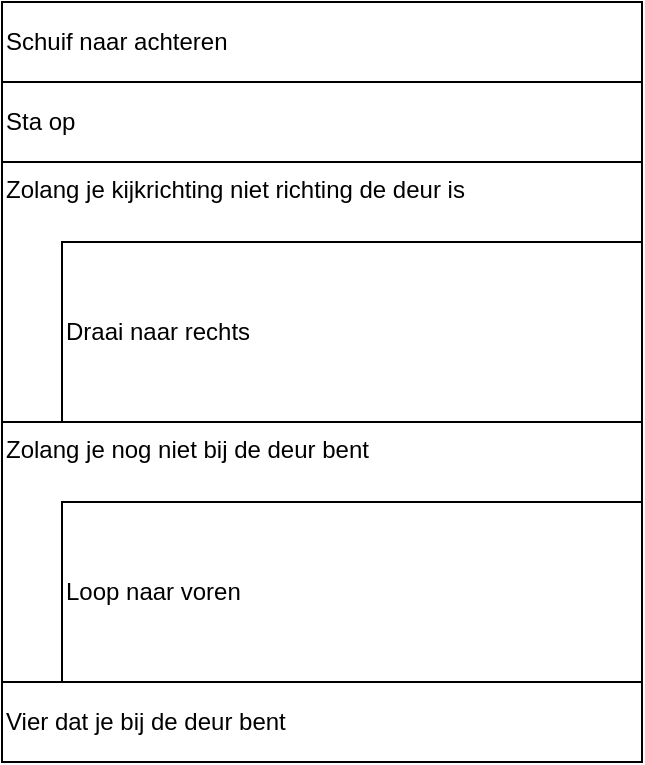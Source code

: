 <mxfile>
    <diagram id="3sMYhFay5E5r7XJijLnS" name="Page-1">
        <mxGraphModel dx="1188" dy="914" grid="1" gridSize="10" guides="1" tooltips="1" connect="1" arrows="1" fold="1" page="1" pageScale="1" pageWidth="850" pageHeight="1100" math="0" shadow="0">
            <root>
                <mxCell id="0"/>
                <mxCell id="1" parent="0"/>
                <mxCell id="5" value="Sta op" style="rounded=0;whiteSpace=wrap;html=1;align=left;" parent="1" vertex="1">
                    <mxGeometry x="280" y="240" width="320" height="40" as="geometry"/>
                </mxCell>
                <mxCell id="18" value="Schuif naar achteren" style="rounded=0;whiteSpace=wrap;html=1;align=left;" vertex="1" parent="1">
                    <mxGeometry x="280" y="200" width="320" height="40" as="geometry"/>
                </mxCell>
                <mxCell id="19" value="Zolang je kijkrichting niet richting de deur is" style="rounded=0;whiteSpace=wrap;html=1;align=left;verticalAlign=top;" vertex="1" parent="1">
                    <mxGeometry x="280" y="280" width="320" height="130" as="geometry"/>
                </mxCell>
                <mxCell id="20" value="Draai naar rechts" style="rounded=0;whiteSpace=wrap;html=1;align=left;" vertex="1" parent="1">
                    <mxGeometry x="310" y="320" width="290" height="90" as="geometry"/>
                </mxCell>
                <mxCell id="21" value="Zolang je nog niet bij de deur bent" style="rounded=0;whiteSpace=wrap;html=1;align=left;verticalAlign=top;" vertex="1" parent="1">
                    <mxGeometry x="280" y="410" width="320" height="130" as="geometry"/>
                </mxCell>
                <mxCell id="22" value="Loop naar voren" style="rounded=0;whiteSpace=wrap;html=1;align=left;" vertex="1" parent="1">
                    <mxGeometry x="310" y="450" width="290" height="90" as="geometry"/>
                </mxCell>
                <mxCell id="23" value="Vier dat je bij de deur bent" style="rounded=0;whiteSpace=wrap;html=1;align=left;" vertex="1" parent="1">
                    <mxGeometry x="280" y="540" width="320" height="40" as="geometry"/>
                </mxCell>
            </root>
        </mxGraphModel>
    </diagram>
</mxfile>